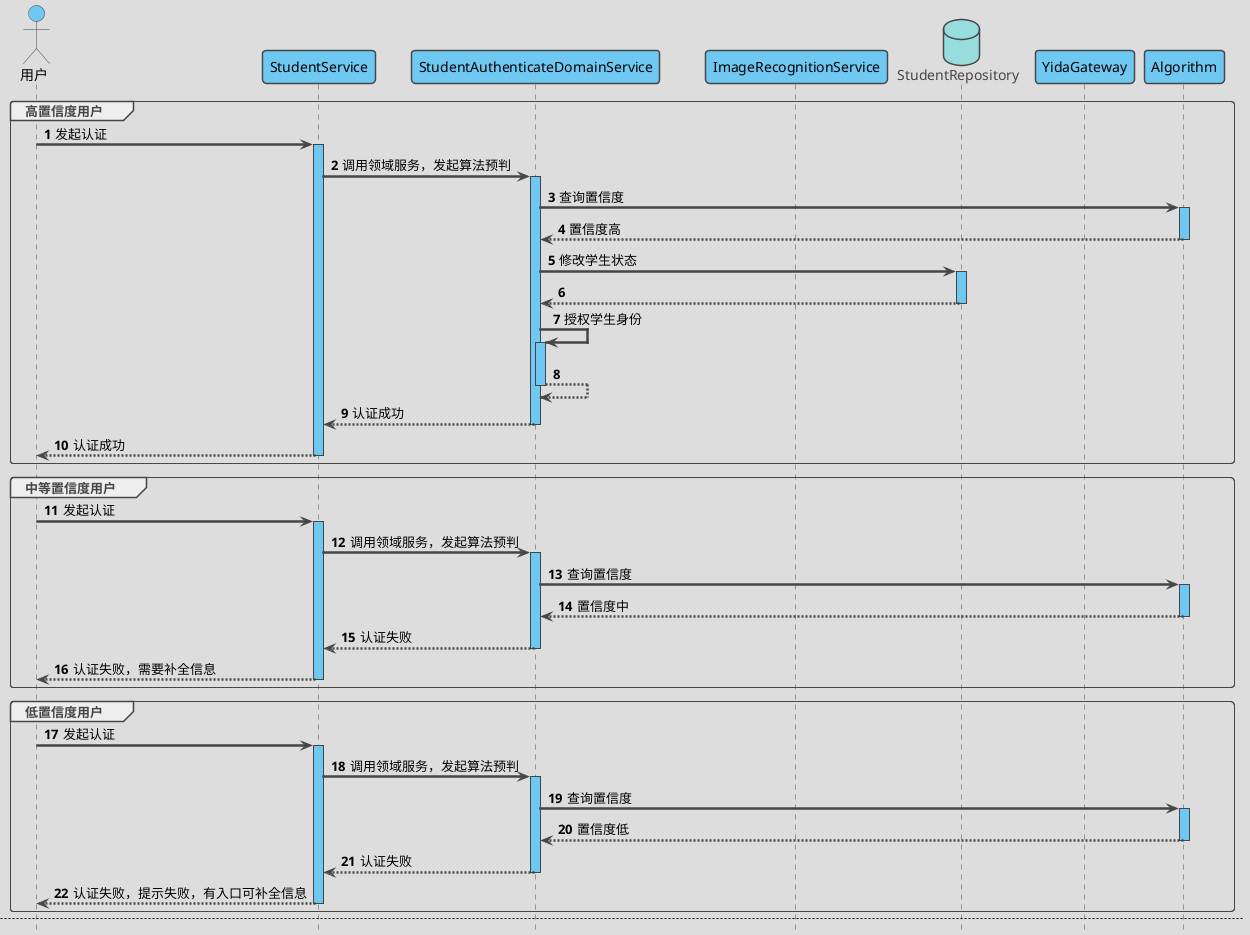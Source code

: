 @startuml
'https://plantuml.com/sequence-diagram

'隐藏脚注
hide footbox
autoActivate on

'使用 toy 主题
!theme toy

'编号
autonumber 1

'隐藏孤立的参与者
hide unlinked

'文字对齐，向左对齐
skinparam sequenceMessageAlign left

'箭头粗度
skinparam sequenceArrowThickness 2.5

' 皮肤
skinparam sequence {
    LifeLineBackgroundColor #6FC8F2
    ParticipantBackgroundColor #6FC8F2
    ParticipantFontColor black
    ActorBackgroundColor #6FC8F2
    ActorFontColor black
}

actor 用户 as actor
participant StudentService as StudentService
participant StudentAuthenticateDomainService as StudentAuthenticateDomainService
participant ImageRecognitionService as ImageRecognitionService
database StudentRepository as StudentRepository
participant YidaGateway as YidaGateway
participant MetaqSender as MetaqSender
participant Algorithm as Algorithm


group 高置信度用户
    actor -> StudentService : 发起认证

    StudentService -> StudentAuthenticateDomainService : 调用领域服务，发起算法预判

    StudentAuthenticateDomainService -> Algorithm : 查询置信度
    return 置信度高

    StudentAuthenticateDomainService -> StudentRepository : 修改学生状态
    return

    StudentAuthenticateDomainService -> StudentAuthenticateDomainService : 授权学生身份

    return
    return 认证成功
    return 认证成功
end note


group 中等置信度用户
    actor -> StudentService : 发起认证

    StudentService -> StudentAuthenticateDomainService : 调用领域服务，发起算法预判

    StudentAuthenticateDomainService -> Algorithm : 查询置信度
    return 置信度中


    return 认证失败
    return 认证失败，需要补全信息
end group



group 低置信度用户
    actor -> StudentService : 发起认证

    StudentService -> StudentAuthenticateDomainService : 调用领域服务，发起算法预判

    StudentAuthenticateDomainService -> Algorithm : 查询置信度
    return 置信度低

    return 认证失败
    return 认证失败，提示失败，有入口可补全信息
end group





newpage





group 信息填写不正确
    actor -> StudentService : 填写资料

    StudentService -> StudentAuthenticateDomainService : 信息验证

    StudentAuthenticateDomainService -> ImageRecognitionService : 解析图片内容，通用文字/手写体识别
    note right of StudentAuthenticateDomainService
        通用文字/手写体识别 使用开关控制
    end note
    return 返回识别信息

    StudentAuthenticateDomainService -> StudentAuthenticateDomainService : 使用识别信息匹配验证
    return 验证失败
    return 失败
    return 提示信息填写错误
end group



group 信息填写正确
    actor -> StudentService : 填写资料

    StudentService -> StudentAuthenticateDomainService : 信息验证

    StudentAuthenticateDomainService -> ImageRecognitionService : 解析图片内容，通用文字/手写体识别
    note right of StudentAuthenticateDomainService
        通用文字/手写体识别 使用开关控制
    end note
    return 返回识别信息

    StudentAuthenticateDomainService -> StudentAuthenticateDomainService : 使用识别信息匹配验证
    return 验证成功
    return

    StudentService -> StudentAuthenticateDomainService : 验证成功，提交人工审核

    StudentAuthenticateDomainService -> YidaGateway : 提交宜搭
    note right of StudentAuthenticateDomainService
        带刚才识别的结果
    end note
    return
    StudentAuthenticateDomainService -> StudentRepository : 修改学生状态
    note right of StudentAuthenticateDomainService
        修改为：人工审核中
    end note
    return
    return
    return
end group


@enduml